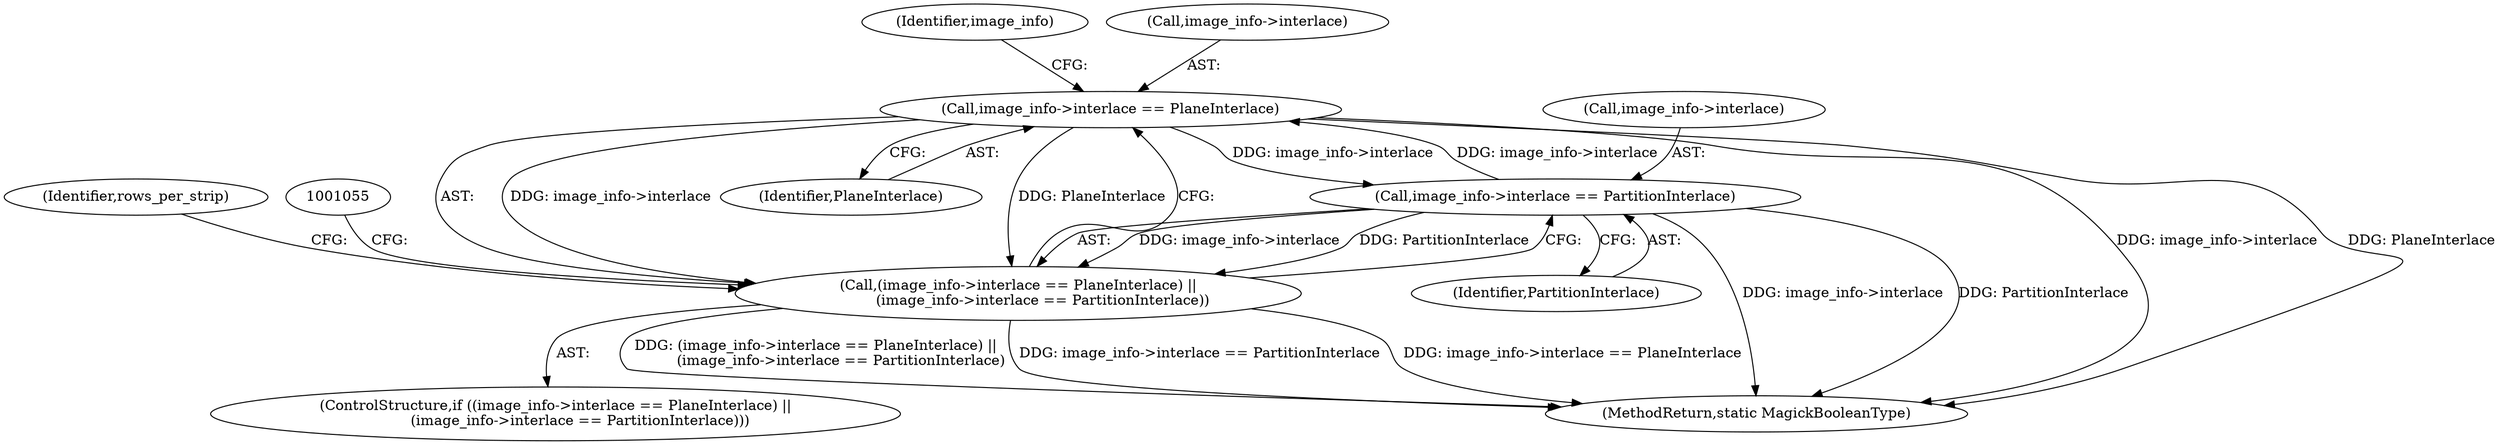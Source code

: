 digraph "0_ImageMagick_f983dcdf9c178e0cbc49608a78713c5669aa1bb5@pointer" {
"1001044" [label="(Call,image_info->interlace == PlaneInterlace)"];
"1001049" [label="(Call,image_info->interlace == PartitionInterlace)"];
"1001044" [label="(Call,image_info->interlace == PlaneInterlace)"];
"1001043" [label="(Call,(image_info->interlace == PlaneInterlace) ||\n           (image_info->interlace == PartitionInterlace))"];
"1001042" [label="(ControlStructure,if ((image_info->interlace == PlaneInterlace) ||\n           (image_info->interlace == PartitionInterlace)))"];
"1002800" [label="(MethodReturn,static MagickBooleanType)"];
"1001053" [label="(Identifier,PartitionInterlace)"];
"1001043" [label="(Call,(image_info->interlace == PlaneInterlace) ||\n           (image_info->interlace == PartitionInterlace))"];
"1001044" [label="(Call,image_info->interlace == PlaneInterlace)"];
"1001051" [label="(Identifier,image_info)"];
"1001061" [label="(Identifier,rows_per_strip)"];
"1001045" [label="(Call,image_info->interlace)"];
"1001050" [label="(Call,image_info->interlace)"];
"1001048" [label="(Identifier,PlaneInterlace)"];
"1001049" [label="(Call,image_info->interlace == PartitionInterlace)"];
"1001044" -> "1001043"  [label="AST: "];
"1001044" -> "1001048"  [label="CFG: "];
"1001045" -> "1001044"  [label="AST: "];
"1001048" -> "1001044"  [label="AST: "];
"1001051" -> "1001044"  [label="CFG: "];
"1001043" -> "1001044"  [label="CFG: "];
"1001044" -> "1002800"  [label="DDG: image_info->interlace"];
"1001044" -> "1002800"  [label="DDG: PlaneInterlace"];
"1001044" -> "1001043"  [label="DDG: image_info->interlace"];
"1001044" -> "1001043"  [label="DDG: PlaneInterlace"];
"1001049" -> "1001044"  [label="DDG: image_info->interlace"];
"1001044" -> "1001049"  [label="DDG: image_info->interlace"];
"1001049" -> "1001043"  [label="AST: "];
"1001049" -> "1001053"  [label="CFG: "];
"1001050" -> "1001049"  [label="AST: "];
"1001053" -> "1001049"  [label="AST: "];
"1001043" -> "1001049"  [label="CFG: "];
"1001049" -> "1002800"  [label="DDG: image_info->interlace"];
"1001049" -> "1002800"  [label="DDG: PartitionInterlace"];
"1001049" -> "1001043"  [label="DDG: image_info->interlace"];
"1001049" -> "1001043"  [label="DDG: PartitionInterlace"];
"1001043" -> "1001042"  [label="AST: "];
"1001055" -> "1001043"  [label="CFG: "];
"1001061" -> "1001043"  [label="CFG: "];
"1001043" -> "1002800"  [label="DDG: image_info->interlace == PartitionInterlace"];
"1001043" -> "1002800"  [label="DDG: image_info->interlace == PlaneInterlace"];
"1001043" -> "1002800"  [label="DDG: (image_info->interlace == PlaneInterlace) ||\n           (image_info->interlace == PartitionInterlace)"];
}
